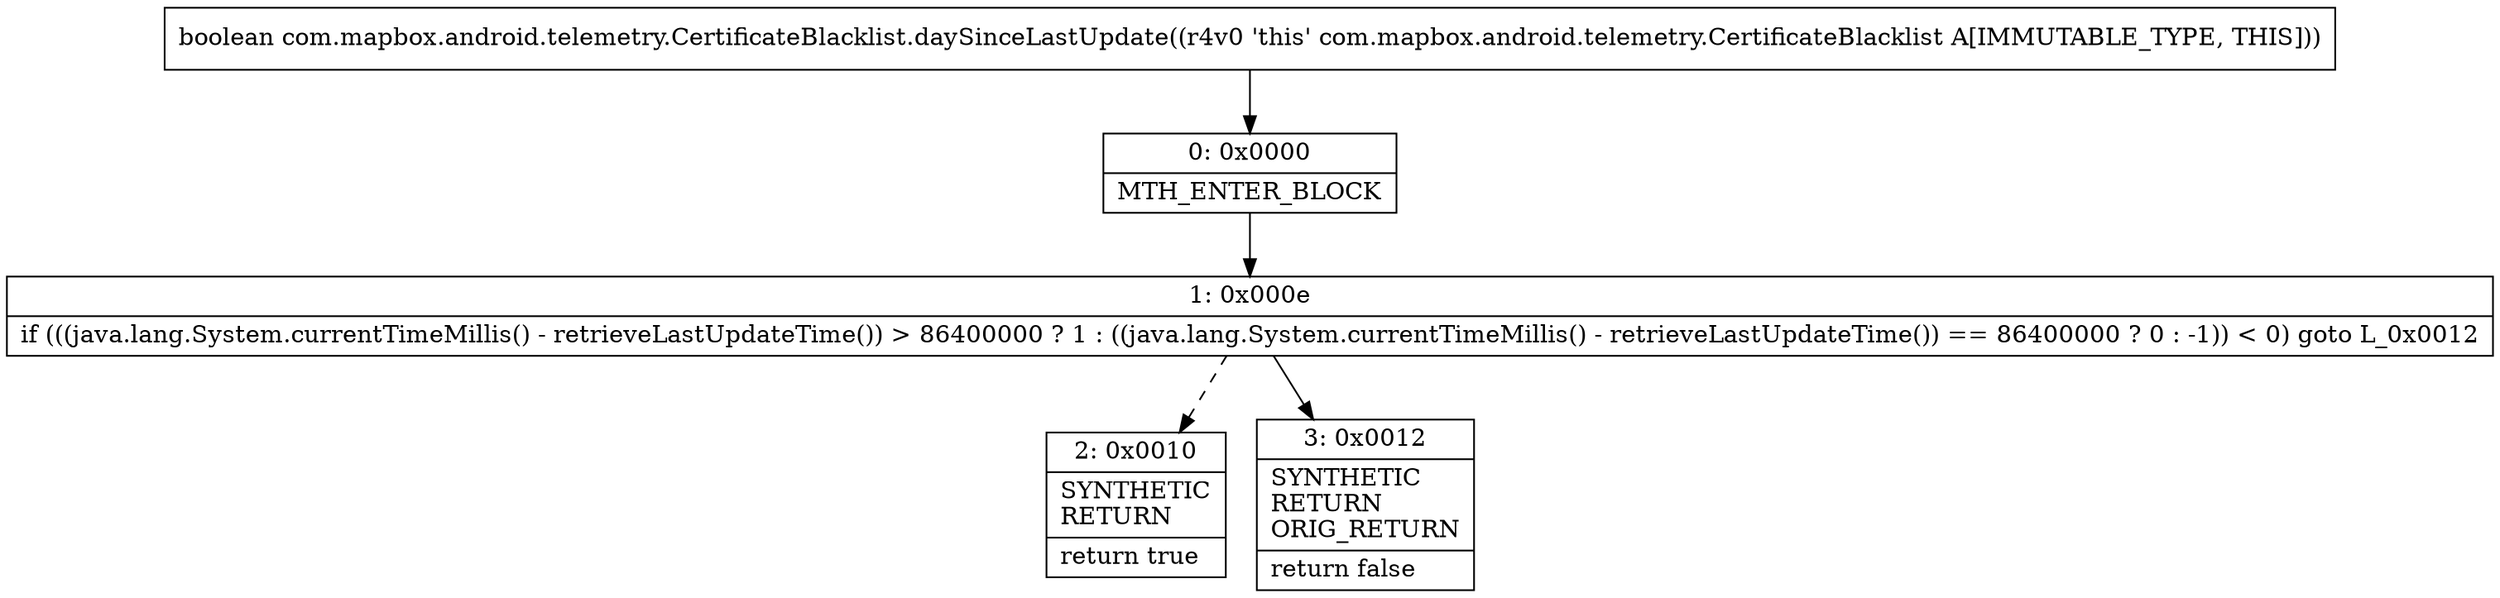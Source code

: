digraph "CFG forcom.mapbox.android.telemetry.CertificateBlacklist.daySinceLastUpdate()Z" {
Node_0 [shape=record,label="{0\:\ 0x0000|MTH_ENTER_BLOCK\l}"];
Node_1 [shape=record,label="{1\:\ 0x000e|if (((java.lang.System.currentTimeMillis() \- retrieveLastUpdateTime()) \> 86400000 ? 1 : ((java.lang.System.currentTimeMillis() \- retrieveLastUpdateTime()) == 86400000 ? 0 : \-1)) \< 0) goto L_0x0012\l}"];
Node_2 [shape=record,label="{2\:\ 0x0010|SYNTHETIC\lRETURN\l|return true\l}"];
Node_3 [shape=record,label="{3\:\ 0x0012|SYNTHETIC\lRETURN\lORIG_RETURN\l|return false\l}"];
MethodNode[shape=record,label="{boolean com.mapbox.android.telemetry.CertificateBlacklist.daySinceLastUpdate((r4v0 'this' com.mapbox.android.telemetry.CertificateBlacklist A[IMMUTABLE_TYPE, THIS])) }"];
MethodNode -> Node_0;
Node_0 -> Node_1;
Node_1 -> Node_2[style=dashed];
Node_1 -> Node_3;
}

